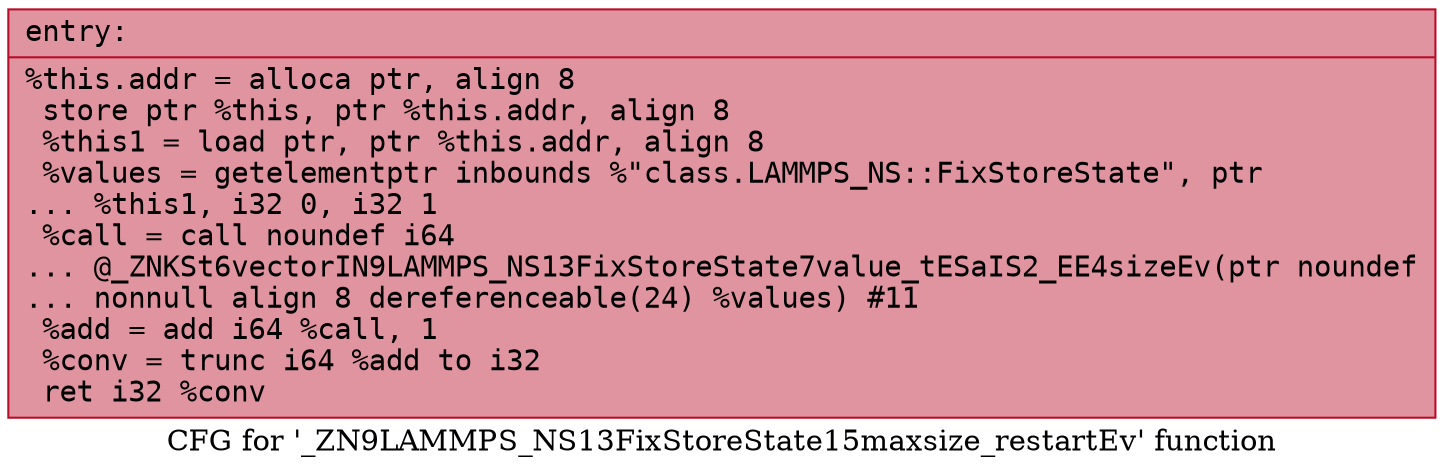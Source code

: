 digraph "CFG for '_ZN9LAMMPS_NS13FixStoreState15maxsize_restartEv' function" {
	label="CFG for '_ZN9LAMMPS_NS13FixStoreState15maxsize_restartEv' function";

	Node0x55b564849110 [shape=record,color="#b70d28ff", style=filled, fillcolor="#b70d2870" fontname="Courier",label="{entry:\l|  %this.addr = alloca ptr, align 8\l  store ptr %this, ptr %this.addr, align 8\l  %this1 = load ptr, ptr %this.addr, align 8\l  %values = getelementptr inbounds %\"class.LAMMPS_NS::FixStoreState\", ptr\l... %this1, i32 0, i32 1\l  %call = call noundef i64\l... @_ZNKSt6vectorIN9LAMMPS_NS13FixStoreState7value_tESaIS2_EE4sizeEv(ptr noundef\l... nonnull align 8 dereferenceable(24) %values) #11\l  %add = add i64 %call, 1\l  %conv = trunc i64 %add to i32\l  ret i32 %conv\l}"];
}
